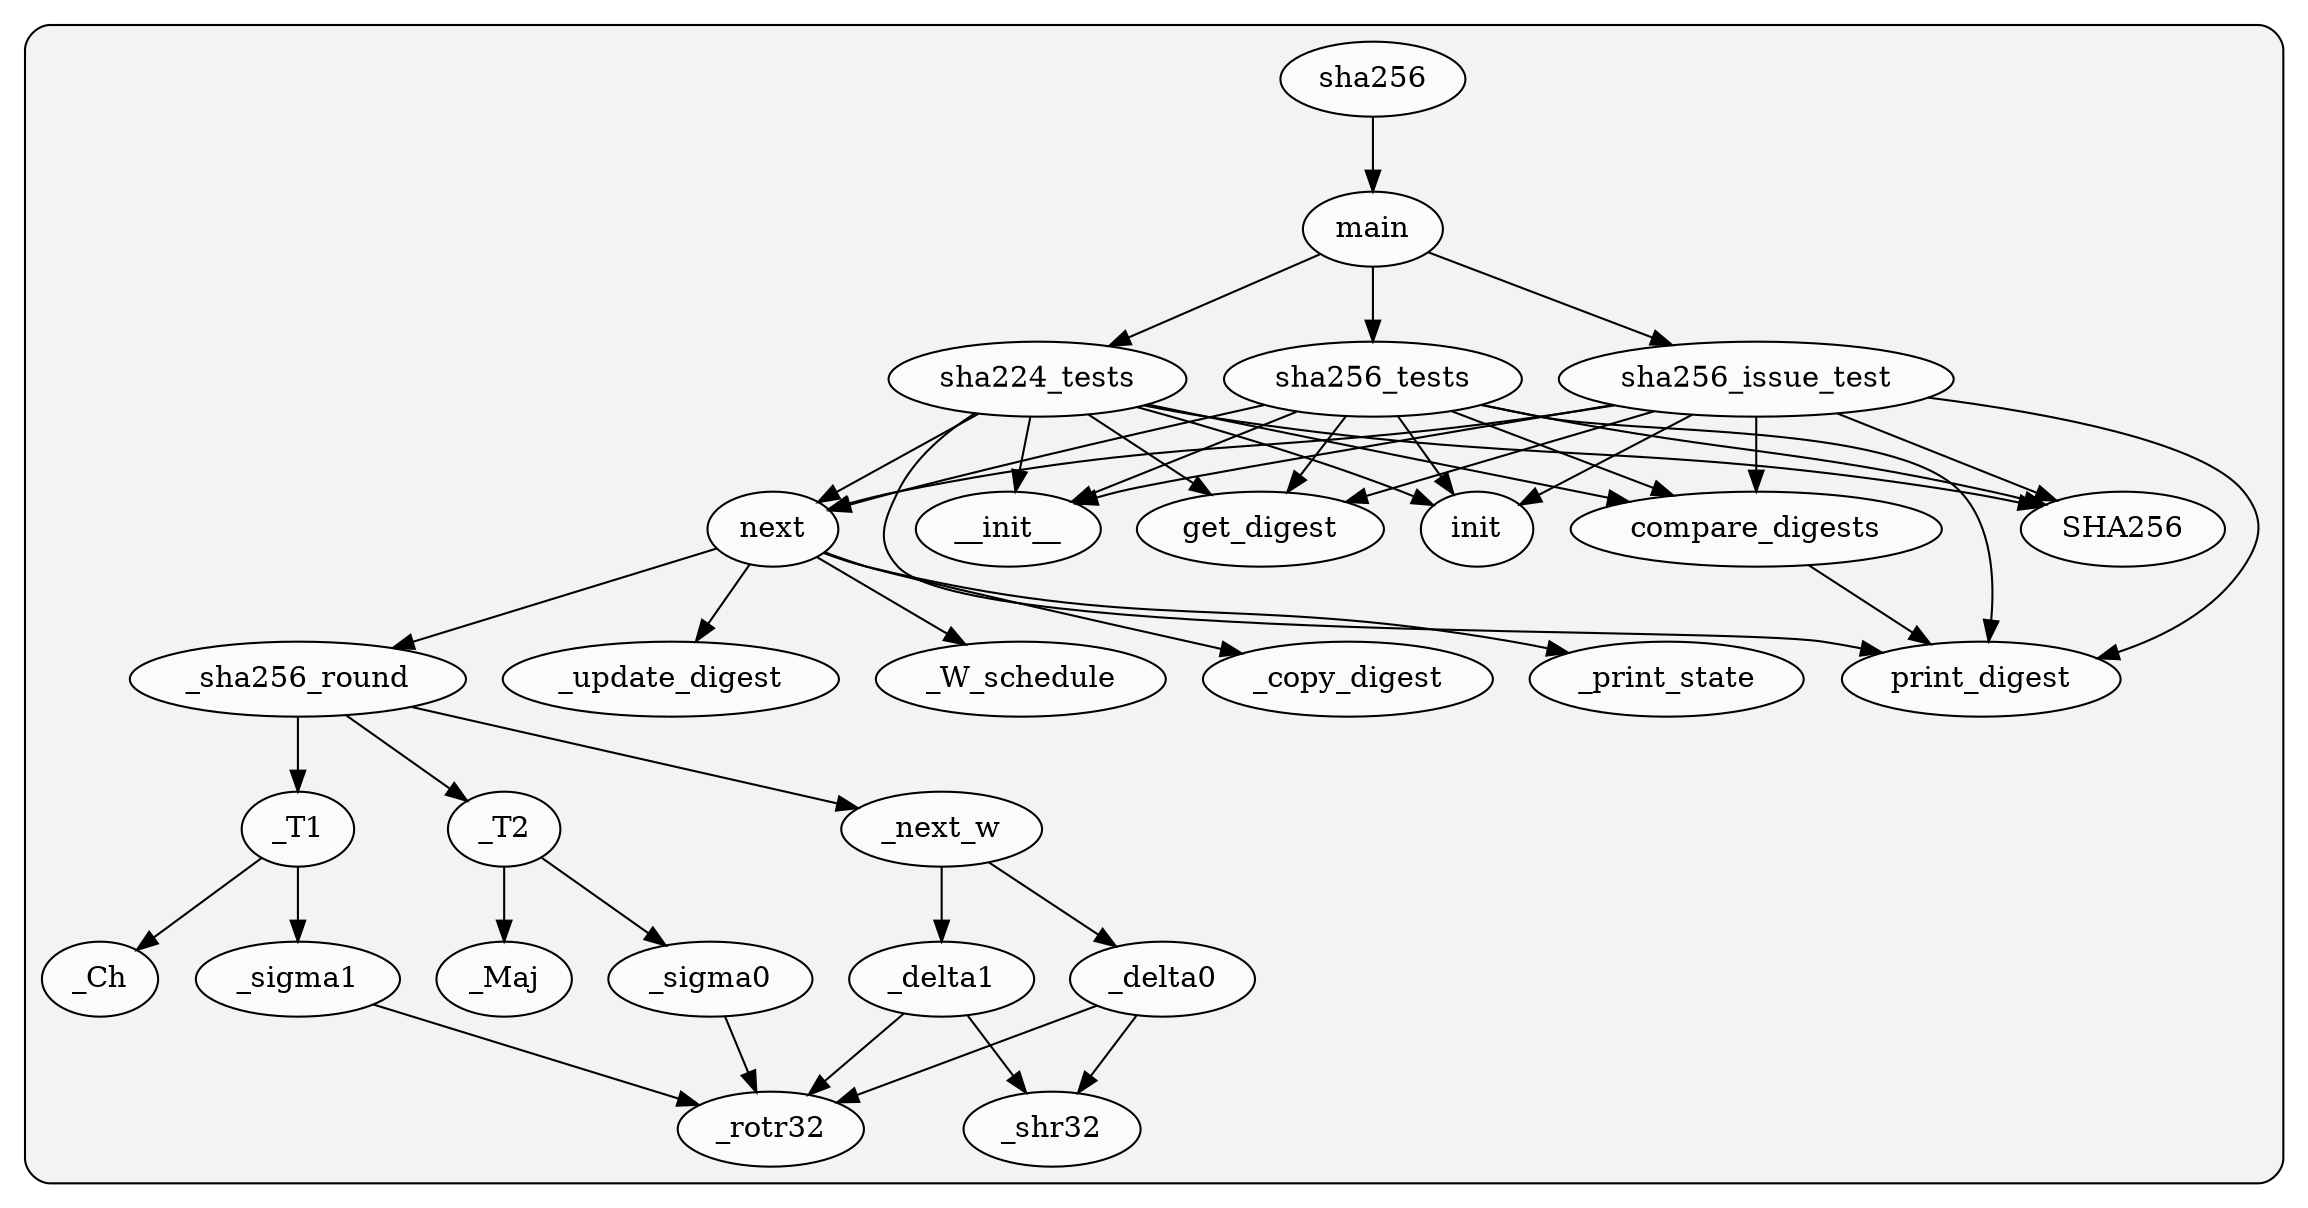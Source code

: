 digraph G {
    graph [rankdir=TB];
    subgraph cluster_G {

        graph [style="filled,rounded", fillcolor="#80808018", label=""];
        sha256 [label="sha256", style="filled", fillcolor="#ffffffb2", fontcolor="#000000", group="0"];
        sha256__SHA256 [label="SHA256", style="filled", fillcolor="#ffffffb2", fontcolor="#000000", group="0"];
        sha256__compare_digests [label="compare_digests", style="filled", fillcolor="#ffffffb2", fontcolor="#000000", group="0"];
        sha256__main [label="main", style="filled", fillcolor="#ffffffb2", fontcolor="#000000", group="0"];
        sha256__print_digest [label="print_digest", style="filled", fillcolor="#ffffffb2", fontcolor="#000000", group="0"];
        sha256__sha224_tests [label="sha224_tests", style="filled", fillcolor="#ffffffb2", fontcolor="#000000", group="0"];
        sha256__sha256_issue_test [label="sha256_issue_test", style="filled", fillcolor="#ffffffb2", fontcolor="#000000", group="0"];
        sha256__sha256_tests [label="sha256_tests", style="filled", fillcolor="#ffffffb2", fontcolor="#000000", group="0"];
        sha256__SHA256___Ch [label="_Ch", style="filled", fillcolor="#ffffffb2", fontcolor="#000000", group="0"];
        sha256__SHA256___Maj [label="_Maj", style="filled", fillcolor="#ffffffb2", fontcolor="#000000", group="0"];
        sha256__SHA256___T1 [label="_T1", style="filled", fillcolor="#ffffffb2", fontcolor="#000000", group="0"];
        sha256__SHA256___T2 [label="_T2", style="filled", fillcolor="#ffffffb2", fontcolor="#000000", group="0"];
        sha256__SHA256___W_schedule [label="_W_schedule", style="filled", fillcolor="#ffffffb2", fontcolor="#000000", group="0"];
        sha256__SHA256____init__ [label="__init__", style="filled", fillcolor="#ffffffb2", fontcolor="#000000", group="0"];
        sha256__SHA256___copy_digest [label="_copy_digest", style="filled", fillcolor="#ffffffb2", fontcolor="#000000", group="0"];
        sha256__SHA256___delta0 [label="_delta0", style="filled", fillcolor="#ffffffb2", fontcolor="#000000", group="0"];
        sha256__SHA256___delta1 [label="_delta1", style="filled", fillcolor="#ffffffb2", fontcolor="#000000", group="0"];
        sha256__SHA256___next_w [label="_next_w", style="filled", fillcolor="#ffffffb2", fontcolor="#000000", group="0"];
        sha256__SHA256___print_state [label="_print_state", style="filled", fillcolor="#ffffffb2", fontcolor="#000000", group="0"];
        sha256__SHA256___rotr32 [label="_rotr32", style="filled", fillcolor="#ffffffb2", fontcolor="#000000", group="0"];
        sha256__SHA256___sha256_round [label="_sha256_round", style="filled", fillcolor="#ffffffb2", fontcolor="#000000", group="0"];
        sha256__SHA256___shr32 [label="_shr32", style="filled", fillcolor="#ffffffb2", fontcolor="#000000", group="0"];
        sha256__SHA256___sigma0 [label="_sigma0", style="filled", fillcolor="#ffffffb2", fontcolor="#000000", group="0"];
        sha256__SHA256___sigma1 [label="_sigma1", style="filled", fillcolor="#ffffffb2", fontcolor="#000000", group="0"];
        sha256__SHA256___update_digest [label="_update_digest", style="filled", fillcolor="#ffffffb2", fontcolor="#000000", group="0"];
        sha256__SHA256__get_digest [label="get_digest", style="filled", fillcolor="#ffffffb2", fontcolor="#000000", group="0"];
        sha256__SHA256__init [label="init", style="filled", fillcolor="#ffffffb2", fontcolor="#000000", group="0"];
        sha256__SHA256__next [label="next", style="filled", fillcolor="#ffffffb2", fontcolor="#000000", group="0"];
    }
        sha256 -> sha256__main [style="solid",  color="#000000"];
        sha256__SHA256__next -> sha256__SHA256___copy_digest [style="solid",  color="#000000"];
        sha256__SHA256__next -> sha256__SHA256___sha256_round [style="solid",  color="#000000"];
        sha256__SHA256__next -> sha256__SHA256___W_schedule [style="solid",  color="#000000"];
        sha256__SHA256__next -> sha256__SHA256___print_state [style="solid",  color="#000000"];
        sha256__SHA256__next -> sha256__SHA256___update_digest [style="solid",  color="#000000"];
        sha256__SHA256___sha256_round -> sha256__SHA256___next_w [style="solid",  color="#000000"];
        sha256__SHA256___sha256_round -> sha256__SHA256___T1 [style="solid",  color="#000000"];
        sha256__SHA256___sha256_round -> sha256__SHA256___T2 [style="solid",  color="#000000"];
        sha256__SHA256___next_w -> sha256__SHA256___delta1 [style="solid",  color="#000000"];
        sha256__SHA256___next_w -> sha256__SHA256___delta0 [style="solid",  color="#000000"];
        sha256__SHA256___sigma0 -> sha256__SHA256___rotr32 [style="solid",  color="#000000"];
        sha256__SHA256___sigma1 -> sha256__SHA256___rotr32 [style="solid",  color="#000000"];
        sha256__SHA256___delta0 -> sha256__SHA256___rotr32 [style="solid",  color="#000000"];
        sha256__SHA256___delta0 -> sha256__SHA256___shr32 [style="solid",  color="#000000"];
        sha256__SHA256___delta1 -> sha256__SHA256___rotr32 [style="solid",  color="#000000"];
        sha256__SHA256___delta1 -> sha256__SHA256___shr32 [style="solid",  color="#000000"];
        sha256__SHA256___T1 -> sha256__SHA256___Ch [style="solid",  color="#000000"];
        sha256__SHA256___T1 -> sha256__SHA256___sigma1 [style="solid",  color="#000000"];
        sha256__SHA256___T2 -> sha256__SHA256___Maj [style="solid",  color="#000000"];
        sha256__SHA256___T2 -> sha256__SHA256___sigma0 [style="solid",  color="#000000"];
        sha256__compare_digests -> sha256__print_digest [style="solid",  color="#000000"];
        sha256__sha224_tests -> sha256__SHA256__get_digest [style="solid",  color="#000000"];
        sha256__sha224_tests -> sha256__SHA256__next [style="solid",  color="#000000"];
        sha256__sha224_tests -> sha256__compare_digests [style="solid",  color="#000000"];
        sha256__sha224_tests -> sha256__SHA256 [style="solid",  color="#000000"];
        sha256__sha224_tests -> sha256__SHA256__init [style="solid",  color="#000000"];
        sha256__sha224_tests -> sha256__SHA256____init__ [style="solid",  color="#000000"];
        sha256__sha224_tests -> sha256__print_digest [style="solid",  color="#000000"];
        sha256__sha256_tests -> sha256__SHA256__get_digest [style="solid",  color="#000000"];
        sha256__sha256_tests -> sha256__SHA256__next [style="solid",  color="#000000"];
        sha256__sha256_tests -> sha256__compare_digests [style="solid",  color="#000000"];
        sha256__sha256_tests -> sha256__SHA256 [style="solid",  color="#000000"];
        sha256__sha256_tests -> sha256__SHA256__init [style="solid",  color="#000000"];
        sha256__sha256_tests -> sha256__SHA256____init__ [style="solid",  color="#000000"];
        sha256__sha256_tests -> sha256__print_digest [style="solid",  color="#000000"];
        sha256__sha256_issue_test -> sha256__SHA256__get_digest [style="solid",  color="#000000"];
        sha256__sha256_issue_test -> sha256__SHA256__next [style="solid",  color="#000000"];
        sha256__sha256_issue_test -> sha256__print_digest [style="solid",  color="#000000"];
        sha256__sha256_issue_test -> sha256__SHA256 [style="solid",  color="#000000"];
        sha256__sha256_issue_test -> sha256__SHA256__init [style="solid",  color="#000000"];
        sha256__sha256_issue_test -> sha256__SHA256____init__ [style="solid",  color="#000000"];
        sha256__sha256_issue_test -> sha256__compare_digests [style="solid",  color="#000000"];
        sha256__main -> sha256__sha224_tests [style="solid",  color="#000000"];
        sha256__main -> sha256__sha256_tests [style="solid",  color="#000000"];
        sha256__main -> sha256__sha256_issue_test [style="solid",  color="#000000"];
    }
